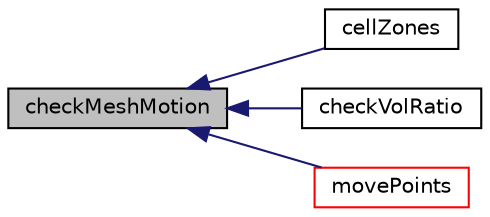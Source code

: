 digraph "checkMeshMotion"
{
  bgcolor="transparent";
  edge [fontname="Helvetica",fontsize="10",labelfontname="Helvetica",labelfontsize="10"];
  node [fontname="Helvetica",fontsize="10",shape=record];
  rankdir="LR";
  Node26795 [label="checkMeshMotion",height=0.2,width=0.4,color="black", fillcolor="grey75", style="filled", fontcolor="black"];
  Node26795 -> Node26796 [dir="back",color="midnightblue",fontsize="10",style="solid",fontname="Helvetica"];
  Node26796 [label="cellZones",height=0.2,width=0.4,color="black",URL="$a28565.html#a981f3e92ff079e144ef55a4fcb32dfd2",tooltip="Return non-const access to the cellZones. "];
  Node26795 -> Node26797 [dir="back",color="midnightblue",fontsize="10",style="solid",fontname="Helvetica"];
  Node26797 [label="checkVolRatio",height=0.2,width=0.4,color="black",URL="$a28565.html#af4643820ceadc9bb1ba4fb9662c02ad4",tooltip="Check for neighbouring cell volumes. "];
  Node26795 -> Node26798 [dir="back",color="midnightblue",fontsize="10",style="solid",fontname="Helvetica"];
  Node26798 [label="movePoints",height=0.2,width=0.4,color="red",URL="$a28565.html#a3693c648bea2e99054cbbb75d4bf4e4d",tooltip="Move points, returns volumes swept by faces in motion. "];
}
